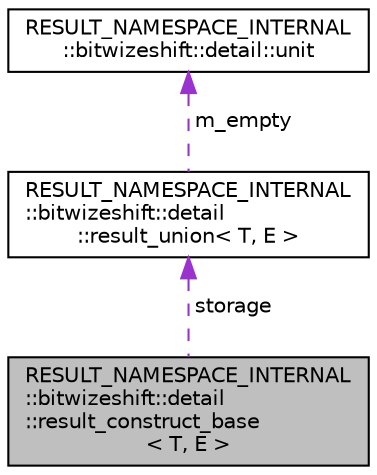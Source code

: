 digraph "RESULT_NAMESPACE_INTERNAL::bitwizeshift::detail::result_construct_base&lt; T, E &gt;"
{
 // LATEX_PDF_SIZE
  edge [fontname="Helvetica",fontsize="10",labelfontname="Helvetica",labelfontsize="10"];
  node [fontname="Helvetica",fontsize="10",shape=record];
  Node1 [label="RESULT_NAMESPACE_INTERNAL\l::bitwizeshift::detail\l::result_construct_base\l\< T, E \>",height=0.2,width=0.4,color="black", fillcolor="grey75", style="filled", fontcolor="black",tooltip="Base class of assignment to enable construction and assignment."];
  Node2 -> Node1 [dir="back",color="darkorchid3",fontsize="10",style="dashed",label=" storage" ,fontname="Helvetica"];
  Node2 [label="RESULT_NAMESPACE_INTERNAL\l::bitwizeshift::detail\l::result_union\< T, E \>",height=0.2,width=0.4,color="black", fillcolor="white", style="filled",URL="$dd/d1a/structRESULT__NAMESPACE__INTERNAL_1_1bitwizeshift_1_1detail_1_1result__union.html",tooltip=" "];
  Node3 -> Node2 [dir="back",color="darkorchid3",fontsize="10",style="dashed",label=" m_empty" ,fontname="Helvetica"];
  Node3 [label="RESULT_NAMESPACE_INTERNAL\l::bitwizeshift::detail::unit",height=0.2,width=0.4,color="black", fillcolor="white", style="filled",URL="$db/d49/structRESULT__NAMESPACE__INTERNAL_1_1bitwizeshift_1_1detail_1_1unit.html",tooltip="A standalone monostate object (effectively std::monostate). This exists to allow for void specializat..."];
}

